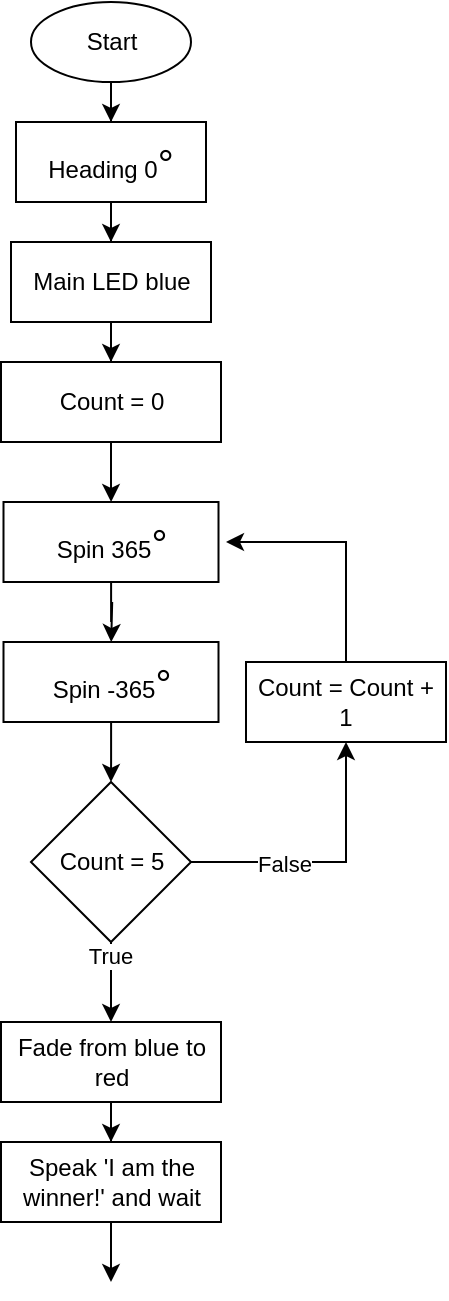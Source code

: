 <mxfile version="15.8.2" type="github">
  <diagram id="C5RBs43oDa-KdzZeNtuy" name="Page-1">
    <mxGraphModel dx="946" dy="645" grid="1" gridSize="10" guides="1" tooltips="1" connect="1" arrows="1" fold="1" page="1" pageScale="1" pageWidth="827" pageHeight="1169" math="0" shadow="0">
      <root>
        <mxCell id="WIyWlLk6GJQsqaUBKTNV-0" />
        <mxCell id="WIyWlLk6GJQsqaUBKTNV-1" parent="WIyWlLk6GJQsqaUBKTNV-0" />
        <mxCell id="CaJBoh0g-RZe32y1mP-l-7" value="" style="edgeStyle=orthogonalEdgeStyle;rounded=0;orthogonalLoop=1;jettySize=auto;html=1;" edge="1" parent="WIyWlLk6GJQsqaUBKTNV-1" source="CaJBoh0g-RZe32y1mP-l-0" target="CaJBoh0g-RZe32y1mP-l-2">
          <mxGeometry relative="1" as="geometry" />
        </mxCell>
        <mxCell id="CaJBoh0g-RZe32y1mP-l-0" value="Start" style="ellipse;whiteSpace=wrap;html=1;" vertex="1" parent="WIyWlLk6GJQsqaUBKTNV-1">
          <mxGeometry x="362.5" y="10" width="80" height="40" as="geometry" />
        </mxCell>
        <mxCell id="CaJBoh0g-RZe32y1mP-l-5" value="" style="edgeStyle=orthogonalEdgeStyle;rounded=0;orthogonalLoop=1;jettySize=auto;html=1;" edge="1" parent="WIyWlLk6GJQsqaUBKTNV-1" source="CaJBoh0g-RZe32y1mP-l-2" target="CaJBoh0g-RZe32y1mP-l-4">
          <mxGeometry relative="1" as="geometry" />
        </mxCell>
        <mxCell id="CaJBoh0g-RZe32y1mP-l-2" value="Heading 0&lt;span id=&quot;docs-internal-guid-50e01169-7fff-68a3-4e3e-6c373fba5f12&quot;&gt;&lt;span style=&quot;font-size: 15pt ; font-family: &amp;#34;arial&amp;#34; ; vertical-align: baseline&quot;&gt;°&lt;/span&gt;&lt;/span&gt;" style="rounded=0;whiteSpace=wrap;html=1;" vertex="1" parent="WIyWlLk6GJQsqaUBKTNV-1">
          <mxGeometry x="355" y="70" width="95" height="40" as="geometry" />
        </mxCell>
        <mxCell id="CaJBoh0g-RZe32y1mP-l-16" value="" style="edgeStyle=orthogonalEdgeStyle;rounded=0;orthogonalLoop=1;jettySize=auto;html=1;" edge="1" parent="WIyWlLk6GJQsqaUBKTNV-1" source="CaJBoh0g-RZe32y1mP-l-4" target="CaJBoh0g-RZe32y1mP-l-15">
          <mxGeometry relative="1" as="geometry" />
        </mxCell>
        <mxCell id="CaJBoh0g-RZe32y1mP-l-4" value="Main LED blue" style="rounded=0;whiteSpace=wrap;html=1;" vertex="1" parent="WIyWlLk6GJQsqaUBKTNV-1">
          <mxGeometry x="352.5" y="130" width="100" height="40" as="geometry" />
        </mxCell>
        <mxCell id="CaJBoh0g-RZe32y1mP-l-13" value="" style="edgeStyle=orthogonalEdgeStyle;rounded=0;orthogonalLoop=1;jettySize=auto;html=1;" edge="1" parent="WIyWlLk6GJQsqaUBKTNV-1" source="CaJBoh0g-RZe32y1mP-l-10">
          <mxGeometry relative="1" as="geometry">
            <mxPoint x="402.6" y="330" as="targetPoint" />
          </mxGeometry>
        </mxCell>
        <mxCell id="CaJBoh0g-RZe32y1mP-l-10" value="Spin 365&lt;span id=&quot;docs-internal-guid-50e01169-7fff-68a3-4e3e-6c373fba5f12&quot;&gt;&lt;span style=&quot;font-size: 15pt ; font-family: &amp;#34;arial&amp;#34; ; vertical-align: baseline&quot;&gt;°&lt;/span&gt;&lt;/span&gt;" style="rounded=0;whiteSpace=wrap;html=1;" vertex="1" parent="WIyWlLk6GJQsqaUBKTNV-1">
          <mxGeometry x="348.75" y="260" width="107.5" height="40" as="geometry" />
        </mxCell>
        <mxCell id="CaJBoh0g-RZe32y1mP-l-29" value="" style="edgeStyle=orthogonalEdgeStyle;rounded=0;orthogonalLoop=1;jettySize=auto;html=1;" edge="1" parent="WIyWlLk6GJQsqaUBKTNV-1" source="CaJBoh0g-RZe32y1mP-l-14" target="CaJBoh0g-RZe32y1mP-l-28">
          <mxGeometry relative="1" as="geometry" />
        </mxCell>
        <mxCell id="CaJBoh0g-RZe32y1mP-l-30" value="True" style="edgeLabel;html=1;align=center;verticalAlign=middle;resizable=0;points=[];" vertex="1" connectable="0" parent="CaJBoh0g-RZe32y1mP-l-29">
          <mxGeometry x="-0.68" y="-1" relative="1" as="geometry">
            <mxPoint as="offset" />
          </mxGeometry>
        </mxCell>
        <mxCell id="CaJBoh0g-RZe32y1mP-l-14" value="Count = 5" style="rhombus;whiteSpace=wrap;html=1;" vertex="1" parent="WIyWlLk6GJQsqaUBKTNV-1">
          <mxGeometry x="362.5" y="400" width="80" height="80" as="geometry" />
        </mxCell>
        <mxCell id="CaJBoh0g-RZe32y1mP-l-20" value="" style="edgeStyle=orthogonalEdgeStyle;rounded=0;orthogonalLoop=1;jettySize=auto;html=1;" edge="1" parent="WIyWlLk6GJQsqaUBKTNV-1" source="CaJBoh0g-RZe32y1mP-l-15" target="CaJBoh0g-RZe32y1mP-l-10">
          <mxGeometry relative="1" as="geometry" />
        </mxCell>
        <mxCell id="CaJBoh0g-RZe32y1mP-l-15" value="Count = 0" style="rounded=0;whiteSpace=wrap;html=1;" vertex="1" parent="WIyWlLk6GJQsqaUBKTNV-1">
          <mxGeometry x="347.5" y="190" width="110" height="40" as="geometry" />
        </mxCell>
        <mxCell id="CaJBoh0g-RZe32y1mP-l-22" value="" style="edgeStyle=orthogonalEdgeStyle;rounded=0;orthogonalLoop=1;jettySize=auto;html=1;" edge="1" parent="WIyWlLk6GJQsqaUBKTNV-1" source="CaJBoh0g-RZe32y1mP-l-21" target="CaJBoh0g-RZe32y1mP-l-14">
          <mxGeometry relative="1" as="geometry" />
        </mxCell>
        <mxCell id="CaJBoh0g-RZe32y1mP-l-21" value="Spin -365&lt;span id=&quot;docs-internal-guid-50e01169-7fff-68a3-4e3e-6c373fba5f12&quot;&gt;&lt;span style=&quot;font-size: 15pt ; font-family: &amp;#34;arial&amp;#34; ; vertical-align: baseline&quot;&gt;°&lt;/span&gt;&lt;/span&gt;" style="rounded=0;whiteSpace=wrap;html=1;" vertex="1" parent="WIyWlLk6GJQsqaUBKTNV-1">
          <mxGeometry x="348.75" y="330" width="107.5" height="40" as="geometry" />
        </mxCell>
        <mxCell id="CaJBoh0g-RZe32y1mP-l-23" value="" style="endArrow=classic;html=1;rounded=0;exitX=1;exitY=0.5;exitDx=0;exitDy=0;" edge="1" parent="WIyWlLk6GJQsqaUBKTNV-1" source="CaJBoh0g-RZe32y1mP-l-14">
          <mxGeometry width="50" height="50" relative="1" as="geometry">
            <mxPoint x="390" y="330" as="sourcePoint" />
            <mxPoint x="520" y="380" as="targetPoint" />
            <Array as="points">
              <mxPoint x="520" y="440" />
            </Array>
          </mxGeometry>
        </mxCell>
        <mxCell id="CaJBoh0g-RZe32y1mP-l-24" value="False" style="edgeLabel;html=1;align=center;verticalAlign=middle;resizable=0;points=[];" vertex="1" connectable="0" parent="CaJBoh0g-RZe32y1mP-l-23">
          <mxGeometry x="-0.324" y="-1" relative="1" as="geometry">
            <mxPoint as="offset" />
          </mxGeometry>
        </mxCell>
        <mxCell id="CaJBoh0g-RZe32y1mP-l-25" value="Count = Count + 1" style="rounded=0;whiteSpace=wrap;html=1;" vertex="1" parent="WIyWlLk6GJQsqaUBKTNV-1">
          <mxGeometry x="470" y="340" width="100" height="40" as="geometry" />
        </mxCell>
        <mxCell id="CaJBoh0g-RZe32y1mP-l-26" value="" style="endArrow=classic;html=1;rounded=0;exitX=0.5;exitY=0;exitDx=0;exitDy=0;" edge="1" parent="WIyWlLk6GJQsqaUBKTNV-1" source="CaJBoh0g-RZe32y1mP-l-25">
          <mxGeometry width="50" height="50" relative="1" as="geometry">
            <mxPoint x="390" y="330" as="sourcePoint" />
            <mxPoint x="460" y="280" as="targetPoint" />
            <Array as="points">
              <mxPoint x="520" y="280" />
            </Array>
          </mxGeometry>
        </mxCell>
        <mxCell id="CaJBoh0g-RZe32y1mP-l-32" value="" style="edgeStyle=orthogonalEdgeStyle;rounded=0;orthogonalLoop=1;jettySize=auto;html=1;" edge="1" parent="WIyWlLk6GJQsqaUBKTNV-1" source="CaJBoh0g-RZe32y1mP-l-28" target="CaJBoh0g-RZe32y1mP-l-31">
          <mxGeometry relative="1" as="geometry" />
        </mxCell>
        <mxCell id="CaJBoh0g-RZe32y1mP-l-28" value="Fade from blue to red" style="rounded=0;whiteSpace=wrap;html=1;" vertex="1" parent="WIyWlLk6GJQsqaUBKTNV-1">
          <mxGeometry x="347.5" y="520" width="110" height="40" as="geometry" />
        </mxCell>
        <mxCell id="CaJBoh0g-RZe32y1mP-l-34" value="" style="edgeStyle=orthogonalEdgeStyle;rounded=0;orthogonalLoop=1;jettySize=auto;html=1;" edge="1" parent="WIyWlLk6GJQsqaUBKTNV-1" source="CaJBoh0g-RZe32y1mP-l-31">
          <mxGeometry relative="1" as="geometry">
            <mxPoint x="402.5" y="650" as="targetPoint" />
          </mxGeometry>
        </mxCell>
        <mxCell id="CaJBoh0g-RZe32y1mP-l-31" value="Speak &#39;I am the winner!&#39; and wait" style="rounded=0;whiteSpace=wrap;html=1;" vertex="1" parent="WIyWlLk6GJQsqaUBKTNV-1">
          <mxGeometry x="347.5" y="580" width="110" height="40" as="geometry" />
        </mxCell>
      </root>
    </mxGraphModel>
  </diagram>
</mxfile>
